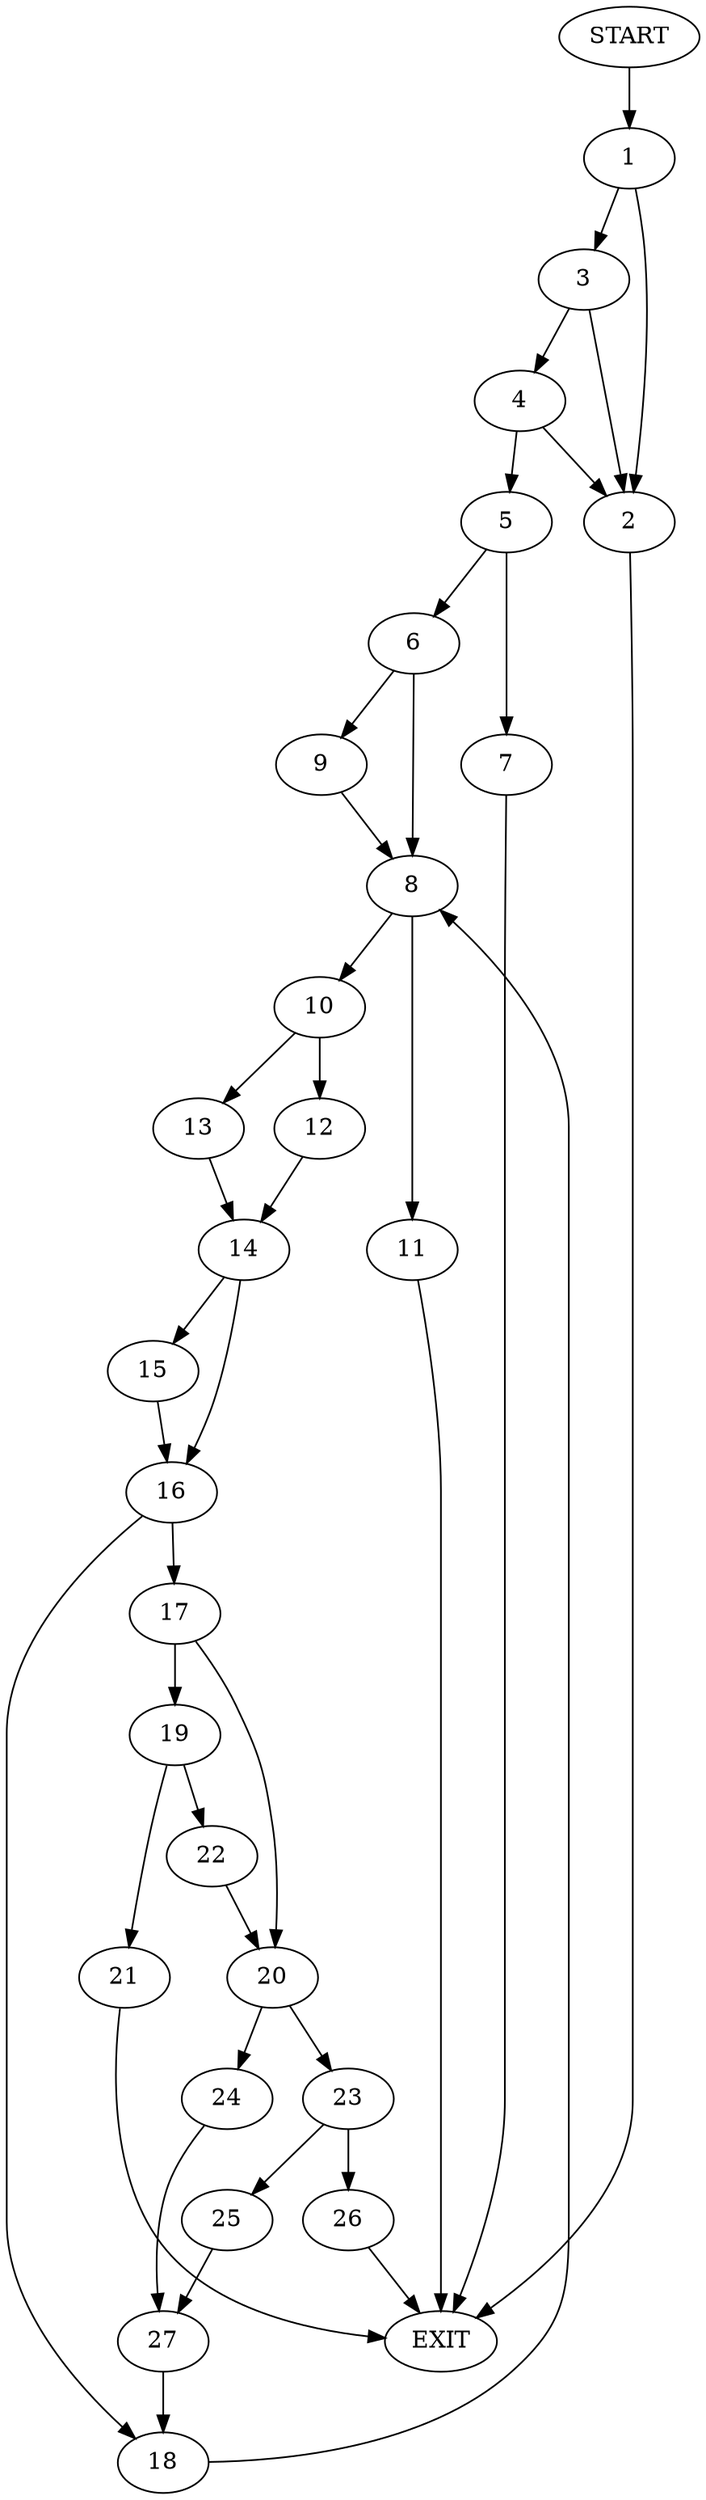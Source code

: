 digraph {
0 [label="START"]
28 [label="EXIT"]
0 -> 1
1 -> 2
1 -> 3
3 -> 2
3 -> 4
2 -> 28
4 -> 2
4 -> 5
5 -> 6
5 -> 7
6 -> 8
6 -> 9
7 -> 28
8 -> 10
8 -> 11
9 -> 8
10 -> 12
10 -> 13
11 -> 28
13 -> 14
12 -> 14
14 -> 15
14 -> 16
16 -> 17
16 -> 18
15 -> 16
18 -> 8
17 -> 19
17 -> 20
19 -> 21
19 -> 22
20 -> 23
20 -> 24
22 -> 20
21 -> 28
23 -> 25
23 -> 26
24 -> 27
26 -> 28
25 -> 27
27 -> 18
}
